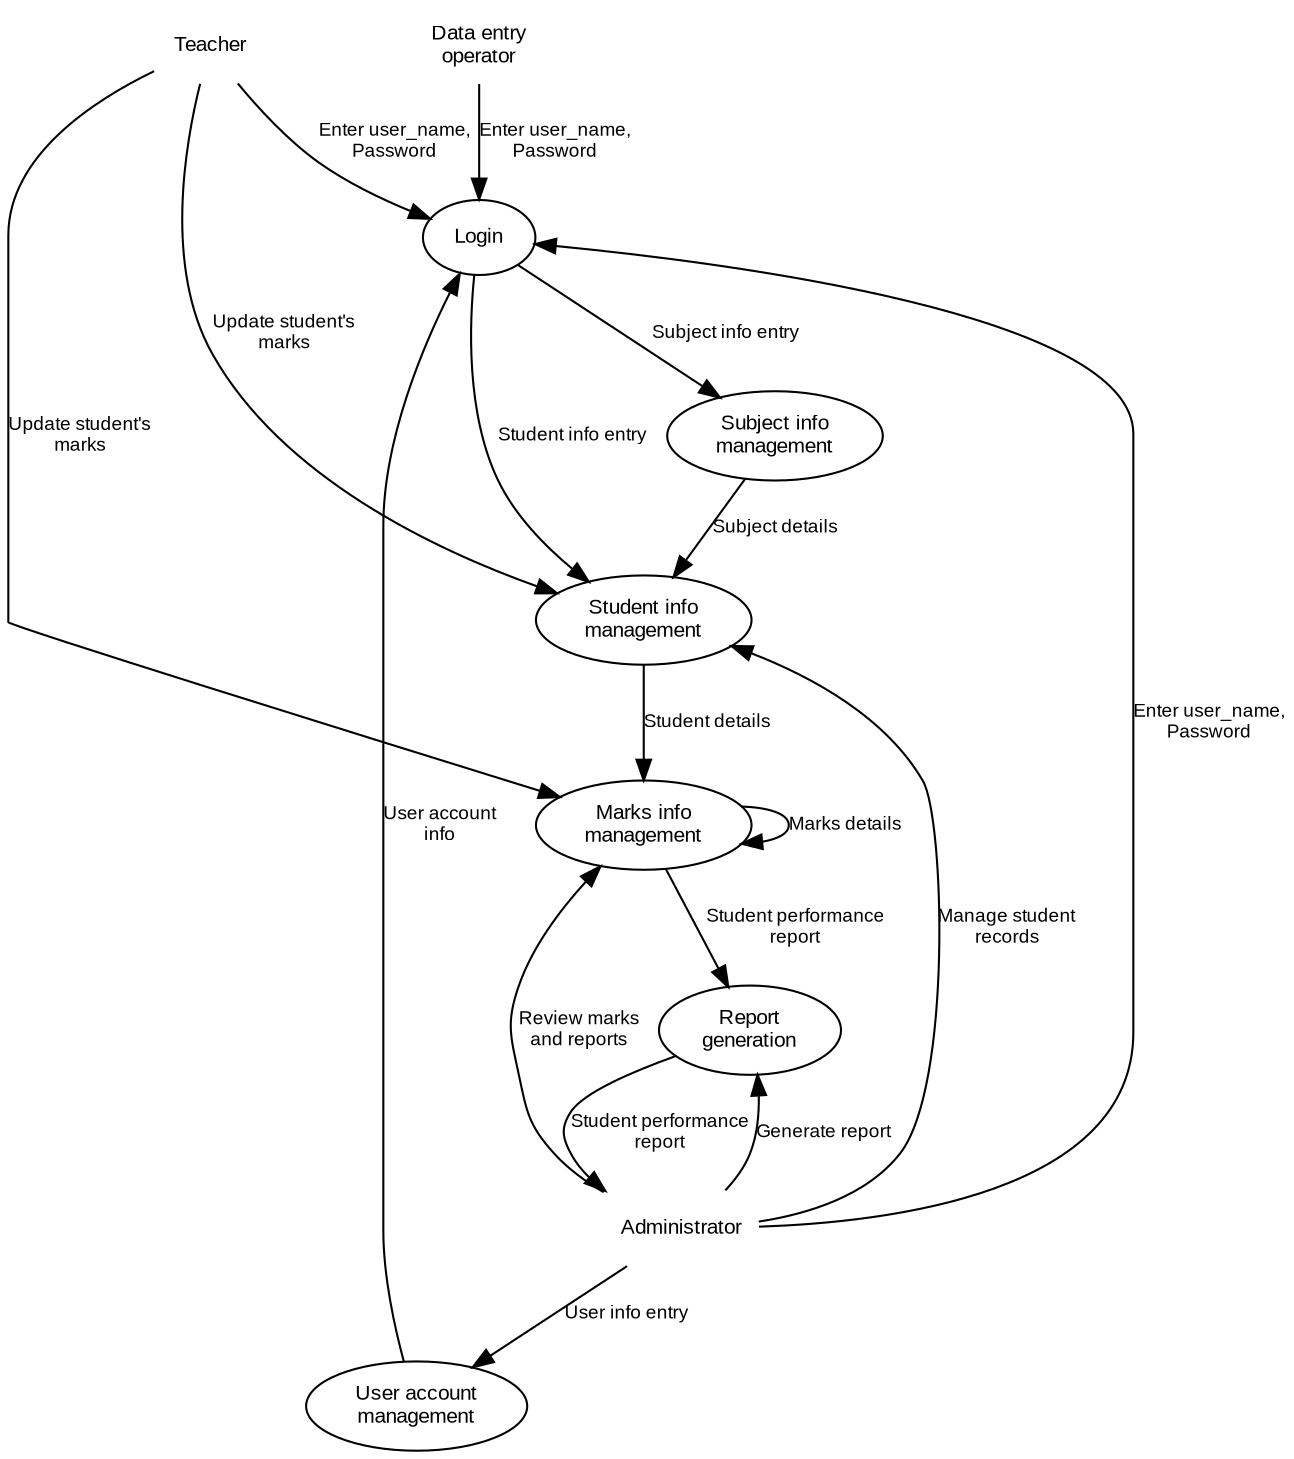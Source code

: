 digraph SRMS {
    node [shape=ellipse, style=solid, fontname="Arial", fontsize=10];
    edge [fontname="Arial", fontsize=9];

    // Nodes
    login [label="Login"];
    user_account_management [label="User account\nmanagement"];
    subject_info_management [label="Subject info\nmanagement"];
    student_info_management [label="Student info\nmanagement"];
    marks_info_management [label="Marks info\nmanagement"];
    report_generation [label="Report\ngeneration"];

    // User Roles
    data_entry_operator [label="Data entry\noperator", shape=plaintext];
    teacher [label="Teacher", shape=plaintext];
    administrator [label="Administrator", shape=plaintext];

    // Edges for Login
    data_entry_operator -> login [label="Enter user_name,\nPassword"];
    teacher -> login [label="Enter user_name,\nPassword"];
    administrator -> login [label="Enter user_name,\nPassword"];

    // Edges for Subject Info Management
    login -> subject_info_management [label="Subject info entry"];
    subject_info_management -> student_info_management [label="Subject details"];

    // Edges for Student Info Management
    login -> student_info_management [label="Student info entry"];
    teacher -> student_info_management [label="Update student's\nmarks"];
    student_info_management -> marks_info_management [label="Student details"];

    // Edges for Marks Info Management
    teacher -> marks_info_management [label="Update student's\nmarks"];
    marks_info_management -> marks_info_management [label="Marks details"];
    marks_info_management -> report_generation [label="Student performance\nreport"];

    // Edges for Report Generation
    report_generation -> administrator [label="Student performance\nreport"];
    
    // Edges for User Account Management
    administrator -> user_account_management [label="User info entry"];
    user_account_management -> login [label="User account\ninfo"];

    // Administrator Additional Connections
    administrator -> report_generation [label="Generate report"];
    administrator -> marks_info_management [label="Review marks\nand reports"];
    administrator -> student_info_management [label="Manage student\nrecords"];
}

